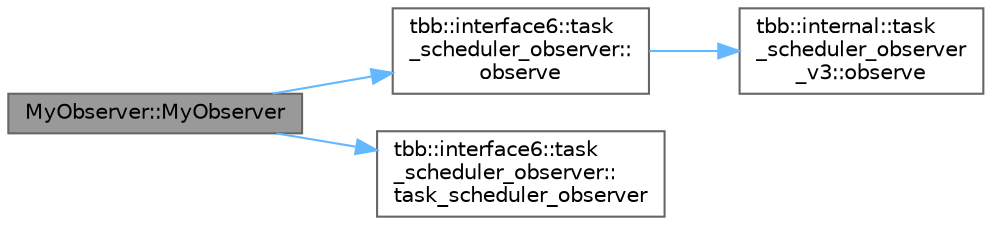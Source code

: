 digraph "MyObserver::MyObserver"
{
 // LATEX_PDF_SIZE
  bgcolor="transparent";
  edge [fontname=Helvetica,fontsize=10,labelfontname=Helvetica,labelfontsize=10];
  node [fontname=Helvetica,fontsize=10,shape=box,height=0.2,width=0.4];
  rankdir="LR";
  Node1 [id="Node000001",label="MyObserver::MyObserver",height=0.2,width=0.4,color="gray40", fillcolor="grey60", style="filled", fontcolor="black",tooltip=" "];
  Node1 -> Node2 [id="edge4_Node000001_Node000002",color="steelblue1",style="solid",tooltip=" "];
  Node2 [id="Node000002",label="tbb::interface6::task\l_scheduler_observer::\lobserve",height=0.2,width=0.4,color="grey40", fillcolor="white", style="filled",URL="$classtbb_1_1interface6_1_1task__scheduler__observer.html#ad5b33790cea52c61e1fb004a8ed26365",tooltip="Enable or disable observation"];
  Node2 -> Node3 [id="edge5_Node000002_Node000003",color="steelblue1",style="solid",tooltip=" "];
  Node3 [id="Node000003",label="tbb::internal::task\l_scheduler_observer\l_v3::observe",height=0.2,width=0.4,color="grey40", fillcolor="white", style="filled",URL="$classtbb_1_1internal_1_1task__scheduler__observer__v3.html#a40209b347e3c82bb5bfda05941304309",tooltip="Enable or disable observation"];
  Node1 -> Node4 [id="edge6_Node000001_Node000004",color="steelblue1",style="solid",tooltip=" "];
  Node4 [id="Node000004",label="tbb::interface6::task\l_scheduler_observer::\ltask_scheduler_observer",height=0.2,width=0.4,color="grey40", fillcolor="white", style="filled",URL="$classtbb_1_1interface6_1_1task__scheduler__observer.html#a89025b1e1d42e97d6fe114c0c331f730",tooltip="Construct local or global observer in inactive state (observation disabled)."];
}
